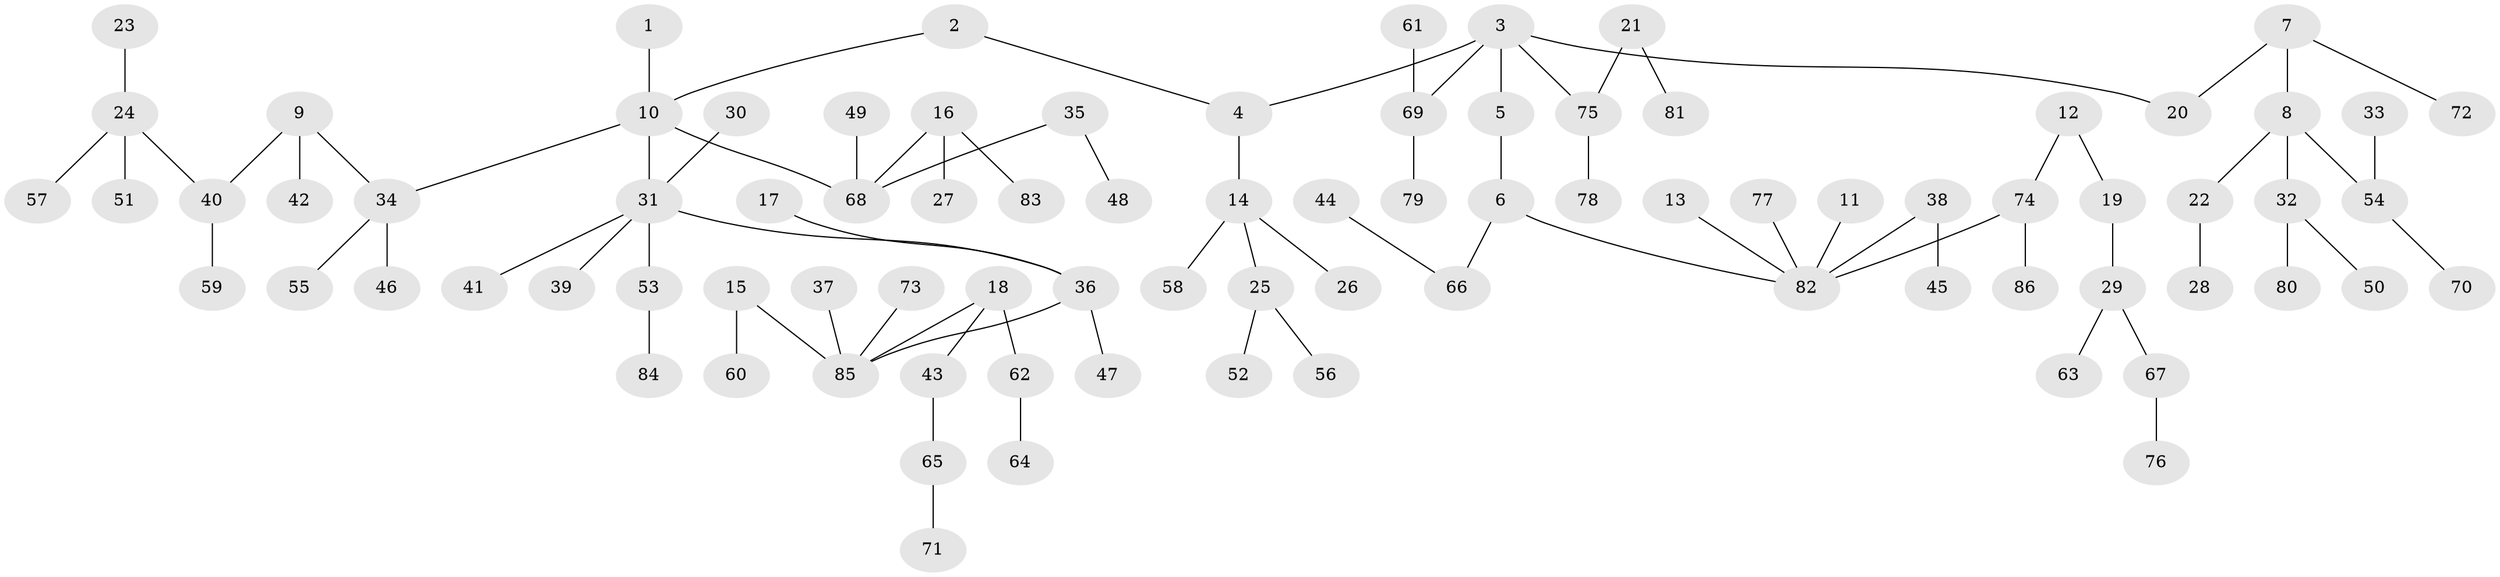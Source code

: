 // original degree distribution, {1: 0.49295774647887325, 6: 0.014084507042253521, 5: 0.028169014084507043, 2: 0.2605633802816901, 4: 0.07746478873239436, 7: 0.014084507042253521, 3: 0.11267605633802817}
// Generated by graph-tools (version 1.1) at 2025/37/03/04/25 23:37:26]
// undirected, 86 vertices, 85 edges
graph export_dot {
  node [color=gray90,style=filled];
  1;
  2;
  3;
  4;
  5;
  6;
  7;
  8;
  9;
  10;
  11;
  12;
  13;
  14;
  15;
  16;
  17;
  18;
  19;
  20;
  21;
  22;
  23;
  24;
  25;
  26;
  27;
  28;
  29;
  30;
  31;
  32;
  33;
  34;
  35;
  36;
  37;
  38;
  39;
  40;
  41;
  42;
  43;
  44;
  45;
  46;
  47;
  48;
  49;
  50;
  51;
  52;
  53;
  54;
  55;
  56;
  57;
  58;
  59;
  60;
  61;
  62;
  63;
  64;
  65;
  66;
  67;
  68;
  69;
  70;
  71;
  72;
  73;
  74;
  75;
  76;
  77;
  78;
  79;
  80;
  81;
  82;
  83;
  84;
  85;
  86;
  1 -- 10 [weight=1.0];
  2 -- 4 [weight=1.0];
  2 -- 10 [weight=1.0];
  3 -- 4 [weight=1.0];
  3 -- 5 [weight=1.0];
  3 -- 20 [weight=1.0];
  3 -- 69 [weight=1.0];
  3 -- 75 [weight=1.0];
  4 -- 14 [weight=1.0];
  5 -- 6 [weight=1.0];
  6 -- 66 [weight=1.0];
  6 -- 82 [weight=1.0];
  7 -- 8 [weight=1.0];
  7 -- 20 [weight=1.0];
  7 -- 72 [weight=1.0];
  8 -- 22 [weight=1.0];
  8 -- 32 [weight=1.0];
  8 -- 54 [weight=1.0];
  9 -- 34 [weight=1.0];
  9 -- 40 [weight=1.0];
  9 -- 42 [weight=1.0];
  10 -- 31 [weight=1.0];
  10 -- 34 [weight=1.0];
  10 -- 68 [weight=1.0];
  11 -- 82 [weight=1.0];
  12 -- 19 [weight=1.0];
  12 -- 74 [weight=1.0];
  13 -- 82 [weight=1.0];
  14 -- 25 [weight=1.0];
  14 -- 26 [weight=1.0];
  14 -- 58 [weight=1.0];
  15 -- 60 [weight=1.0];
  15 -- 85 [weight=1.0];
  16 -- 27 [weight=1.0];
  16 -- 68 [weight=1.0];
  16 -- 83 [weight=1.0];
  17 -- 36 [weight=1.0];
  18 -- 43 [weight=1.0];
  18 -- 62 [weight=1.0];
  18 -- 85 [weight=1.0];
  19 -- 29 [weight=1.0];
  21 -- 75 [weight=1.0];
  21 -- 81 [weight=1.0];
  22 -- 28 [weight=1.0];
  23 -- 24 [weight=1.0];
  24 -- 40 [weight=1.0];
  24 -- 51 [weight=1.0];
  24 -- 57 [weight=1.0];
  25 -- 52 [weight=1.0];
  25 -- 56 [weight=1.0];
  29 -- 63 [weight=1.0];
  29 -- 67 [weight=1.0];
  30 -- 31 [weight=1.0];
  31 -- 36 [weight=1.0];
  31 -- 39 [weight=1.0];
  31 -- 41 [weight=1.0];
  31 -- 53 [weight=1.0];
  32 -- 50 [weight=1.0];
  32 -- 80 [weight=1.0];
  33 -- 54 [weight=1.0];
  34 -- 46 [weight=1.0];
  34 -- 55 [weight=1.0];
  35 -- 48 [weight=1.0];
  35 -- 68 [weight=1.0];
  36 -- 47 [weight=1.0];
  36 -- 85 [weight=1.0];
  37 -- 85 [weight=1.0];
  38 -- 45 [weight=1.0];
  38 -- 82 [weight=1.0];
  40 -- 59 [weight=1.0];
  43 -- 65 [weight=1.0];
  44 -- 66 [weight=1.0];
  49 -- 68 [weight=1.0];
  53 -- 84 [weight=1.0];
  54 -- 70 [weight=1.0];
  61 -- 69 [weight=1.0];
  62 -- 64 [weight=1.0];
  65 -- 71 [weight=1.0];
  67 -- 76 [weight=1.0];
  69 -- 79 [weight=1.0];
  73 -- 85 [weight=1.0];
  74 -- 82 [weight=1.0];
  74 -- 86 [weight=1.0];
  75 -- 78 [weight=1.0];
  77 -- 82 [weight=1.0];
}
